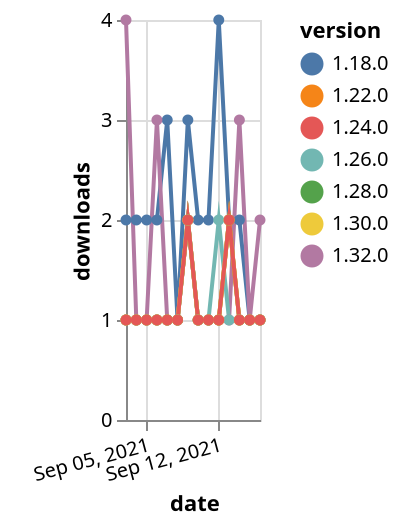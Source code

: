 {"$schema": "https://vega.github.io/schema/vega-lite/v5.json", "description": "A simple bar chart with embedded data.", "data": {"values": [{"date": "2021-09-03", "total": 2312, "delta": 2, "version": "1.18.0"}, {"date": "2021-09-04", "total": 2314, "delta": 2, "version": "1.18.0"}, {"date": "2021-09-05", "total": 2316, "delta": 2, "version": "1.18.0"}, {"date": "2021-09-06", "total": 2318, "delta": 2, "version": "1.18.0"}, {"date": "2021-09-07", "total": 2321, "delta": 3, "version": "1.18.0"}, {"date": "2021-09-08", "total": 2322, "delta": 1, "version": "1.18.0"}, {"date": "2021-09-09", "total": 2325, "delta": 3, "version": "1.18.0"}, {"date": "2021-09-10", "total": 2327, "delta": 2, "version": "1.18.0"}, {"date": "2021-09-11", "total": 2329, "delta": 2, "version": "1.18.0"}, {"date": "2021-09-12", "total": 2333, "delta": 4, "version": "1.18.0"}, {"date": "2021-09-13", "total": 2335, "delta": 2, "version": "1.18.0"}, {"date": "2021-09-14", "total": 2337, "delta": 2, "version": "1.18.0"}, {"date": "2021-09-15", "total": 2338, "delta": 1, "version": "1.18.0"}, {"date": "2021-09-16", "total": 2339, "delta": 1, "version": "1.18.0"}, {"date": "2021-09-03", "total": 119, "delta": 4, "version": "1.32.0"}, {"date": "2021-09-04", "total": 120, "delta": 1, "version": "1.32.0"}, {"date": "2021-09-05", "total": 121, "delta": 1, "version": "1.32.0"}, {"date": "2021-09-06", "total": 124, "delta": 3, "version": "1.32.0"}, {"date": "2021-09-07", "total": 125, "delta": 1, "version": "1.32.0"}, {"date": "2021-09-08", "total": 126, "delta": 1, "version": "1.32.0"}, {"date": "2021-09-09", "total": 128, "delta": 2, "version": "1.32.0"}, {"date": "2021-09-10", "total": 129, "delta": 1, "version": "1.32.0"}, {"date": "2021-09-11", "total": 130, "delta": 1, "version": "1.32.0"}, {"date": "2021-09-12", "total": 131, "delta": 1, "version": "1.32.0"}, {"date": "2021-09-13", "total": 132, "delta": 1, "version": "1.32.0"}, {"date": "2021-09-14", "total": 135, "delta": 3, "version": "1.32.0"}, {"date": "2021-09-15", "total": 136, "delta": 1, "version": "1.32.0"}, {"date": "2021-09-16", "total": 138, "delta": 2, "version": "1.32.0"}, {"date": "2021-09-03", "total": 238, "delta": 1, "version": "1.22.0"}, {"date": "2021-09-04", "total": 239, "delta": 1, "version": "1.22.0"}, {"date": "2021-09-05", "total": 240, "delta": 1, "version": "1.22.0"}, {"date": "2021-09-06", "total": 241, "delta": 1, "version": "1.22.0"}, {"date": "2021-09-07", "total": 242, "delta": 1, "version": "1.22.0"}, {"date": "2021-09-08", "total": 243, "delta": 1, "version": "1.22.0"}, {"date": "2021-09-09", "total": 245, "delta": 2, "version": "1.22.0"}, {"date": "2021-09-10", "total": 246, "delta": 1, "version": "1.22.0"}, {"date": "2021-09-11", "total": 247, "delta": 1, "version": "1.22.0"}, {"date": "2021-09-12", "total": 248, "delta": 1, "version": "1.22.0"}, {"date": "2021-09-13", "total": 250, "delta": 2, "version": "1.22.0"}, {"date": "2021-09-14", "total": 251, "delta": 1, "version": "1.22.0"}, {"date": "2021-09-15", "total": 252, "delta": 1, "version": "1.22.0"}, {"date": "2021-09-16", "total": 253, "delta": 1, "version": "1.22.0"}, {"date": "2021-09-03", "total": 155, "delta": 1, "version": "1.28.0"}, {"date": "2021-09-04", "total": 156, "delta": 1, "version": "1.28.0"}, {"date": "2021-09-05", "total": 157, "delta": 1, "version": "1.28.0"}, {"date": "2021-09-06", "total": 158, "delta": 1, "version": "1.28.0"}, {"date": "2021-09-07", "total": 159, "delta": 1, "version": "1.28.0"}, {"date": "2021-09-08", "total": 160, "delta": 1, "version": "1.28.0"}, {"date": "2021-09-09", "total": 162, "delta": 2, "version": "1.28.0"}, {"date": "2021-09-10", "total": 163, "delta": 1, "version": "1.28.0"}, {"date": "2021-09-11", "total": 164, "delta": 1, "version": "1.28.0"}, {"date": "2021-09-12", "total": 165, "delta": 1, "version": "1.28.0"}, {"date": "2021-09-13", "total": 167, "delta": 2, "version": "1.28.0"}, {"date": "2021-09-14", "total": 168, "delta": 1, "version": "1.28.0"}, {"date": "2021-09-15", "total": 169, "delta": 1, "version": "1.28.0"}, {"date": "2021-09-16", "total": 170, "delta": 1, "version": "1.28.0"}, {"date": "2021-09-03", "total": 178, "delta": 1, "version": "1.26.0"}, {"date": "2021-09-04", "total": 179, "delta": 1, "version": "1.26.0"}, {"date": "2021-09-05", "total": 180, "delta": 1, "version": "1.26.0"}, {"date": "2021-09-06", "total": 181, "delta": 1, "version": "1.26.0"}, {"date": "2021-09-07", "total": 182, "delta": 1, "version": "1.26.0"}, {"date": "2021-09-08", "total": 183, "delta": 1, "version": "1.26.0"}, {"date": "2021-09-09", "total": 185, "delta": 2, "version": "1.26.0"}, {"date": "2021-09-10", "total": 186, "delta": 1, "version": "1.26.0"}, {"date": "2021-09-11", "total": 187, "delta": 1, "version": "1.26.0"}, {"date": "2021-09-12", "total": 189, "delta": 2, "version": "1.26.0"}, {"date": "2021-09-13", "total": 190, "delta": 1, "version": "1.26.0"}, {"date": "2021-09-14", "total": 191, "delta": 1, "version": "1.26.0"}, {"date": "2021-09-15", "total": 192, "delta": 1, "version": "1.26.0"}, {"date": "2021-09-16", "total": 193, "delta": 1, "version": "1.26.0"}, {"date": "2021-09-03", "total": 179, "delta": 1, "version": "1.30.0"}, {"date": "2021-09-04", "total": 180, "delta": 1, "version": "1.30.0"}, {"date": "2021-09-05", "total": 181, "delta": 1, "version": "1.30.0"}, {"date": "2021-09-06", "total": 182, "delta": 1, "version": "1.30.0"}, {"date": "2021-09-07", "total": 183, "delta": 1, "version": "1.30.0"}, {"date": "2021-09-08", "total": 184, "delta": 1, "version": "1.30.0"}, {"date": "2021-09-09", "total": 186, "delta": 2, "version": "1.30.0"}, {"date": "2021-09-10", "total": 187, "delta": 1, "version": "1.30.0"}, {"date": "2021-09-11", "total": 188, "delta": 1, "version": "1.30.0"}, {"date": "2021-09-12", "total": 189, "delta": 1, "version": "1.30.0"}, {"date": "2021-09-13", "total": 191, "delta": 2, "version": "1.30.0"}, {"date": "2021-09-14", "total": 192, "delta": 1, "version": "1.30.0"}, {"date": "2021-09-15", "total": 193, "delta": 1, "version": "1.30.0"}, {"date": "2021-09-16", "total": 194, "delta": 1, "version": "1.30.0"}, {"date": "2021-09-03", "total": 190, "delta": 1, "version": "1.24.0"}, {"date": "2021-09-04", "total": 191, "delta": 1, "version": "1.24.0"}, {"date": "2021-09-05", "total": 192, "delta": 1, "version": "1.24.0"}, {"date": "2021-09-06", "total": 193, "delta": 1, "version": "1.24.0"}, {"date": "2021-09-07", "total": 194, "delta": 1, "version": "1.24.0"}, {"date": "2021-09-08", "total": 195, "delta": 1, "version": "1.24.0"}, {"date": "2021-09-09", "total": 197, "delta": 2, "version": "1.24.0"}, {"date": "2021-09-10", "total": 198, "delta": 1, "version": "1.24.0"}, {"date": "2021-09-11", "total": 199, "delta": 1, "version": "1.24.0"}, {"date": "2021-09-12", "total": 200, "delta": 1, "version": "1.24.0"}, {"date": "2021-09-13", "total": 202, "delta": 2, "version": "1.24.0"}, {"date": "2021-09-14", "total": 203, "delta": 1, "version": "1.24.0"}, {"date": "2021-09-15", "total": 204, "delta": 1, "version": "1.24.0"}, {"date": "2021-09-16", "total": 205, "delta": 1, "version": "1.24.0"}]}, "width": "container", "mark": {"type": "line", "point": {"filled": true}}, "encoding": {"x": {"field": "date", "type": "temporal", "timeUnit": "yearmonthdate", "title": "date", "axis": {"labelAngle": -15}}, "y": {"field": "delta", "type": "quantitative", "title": "downloads"}, "color": {"field": "version", "type": "nominal"}, "tooltip": {"field": "delta"}}}
